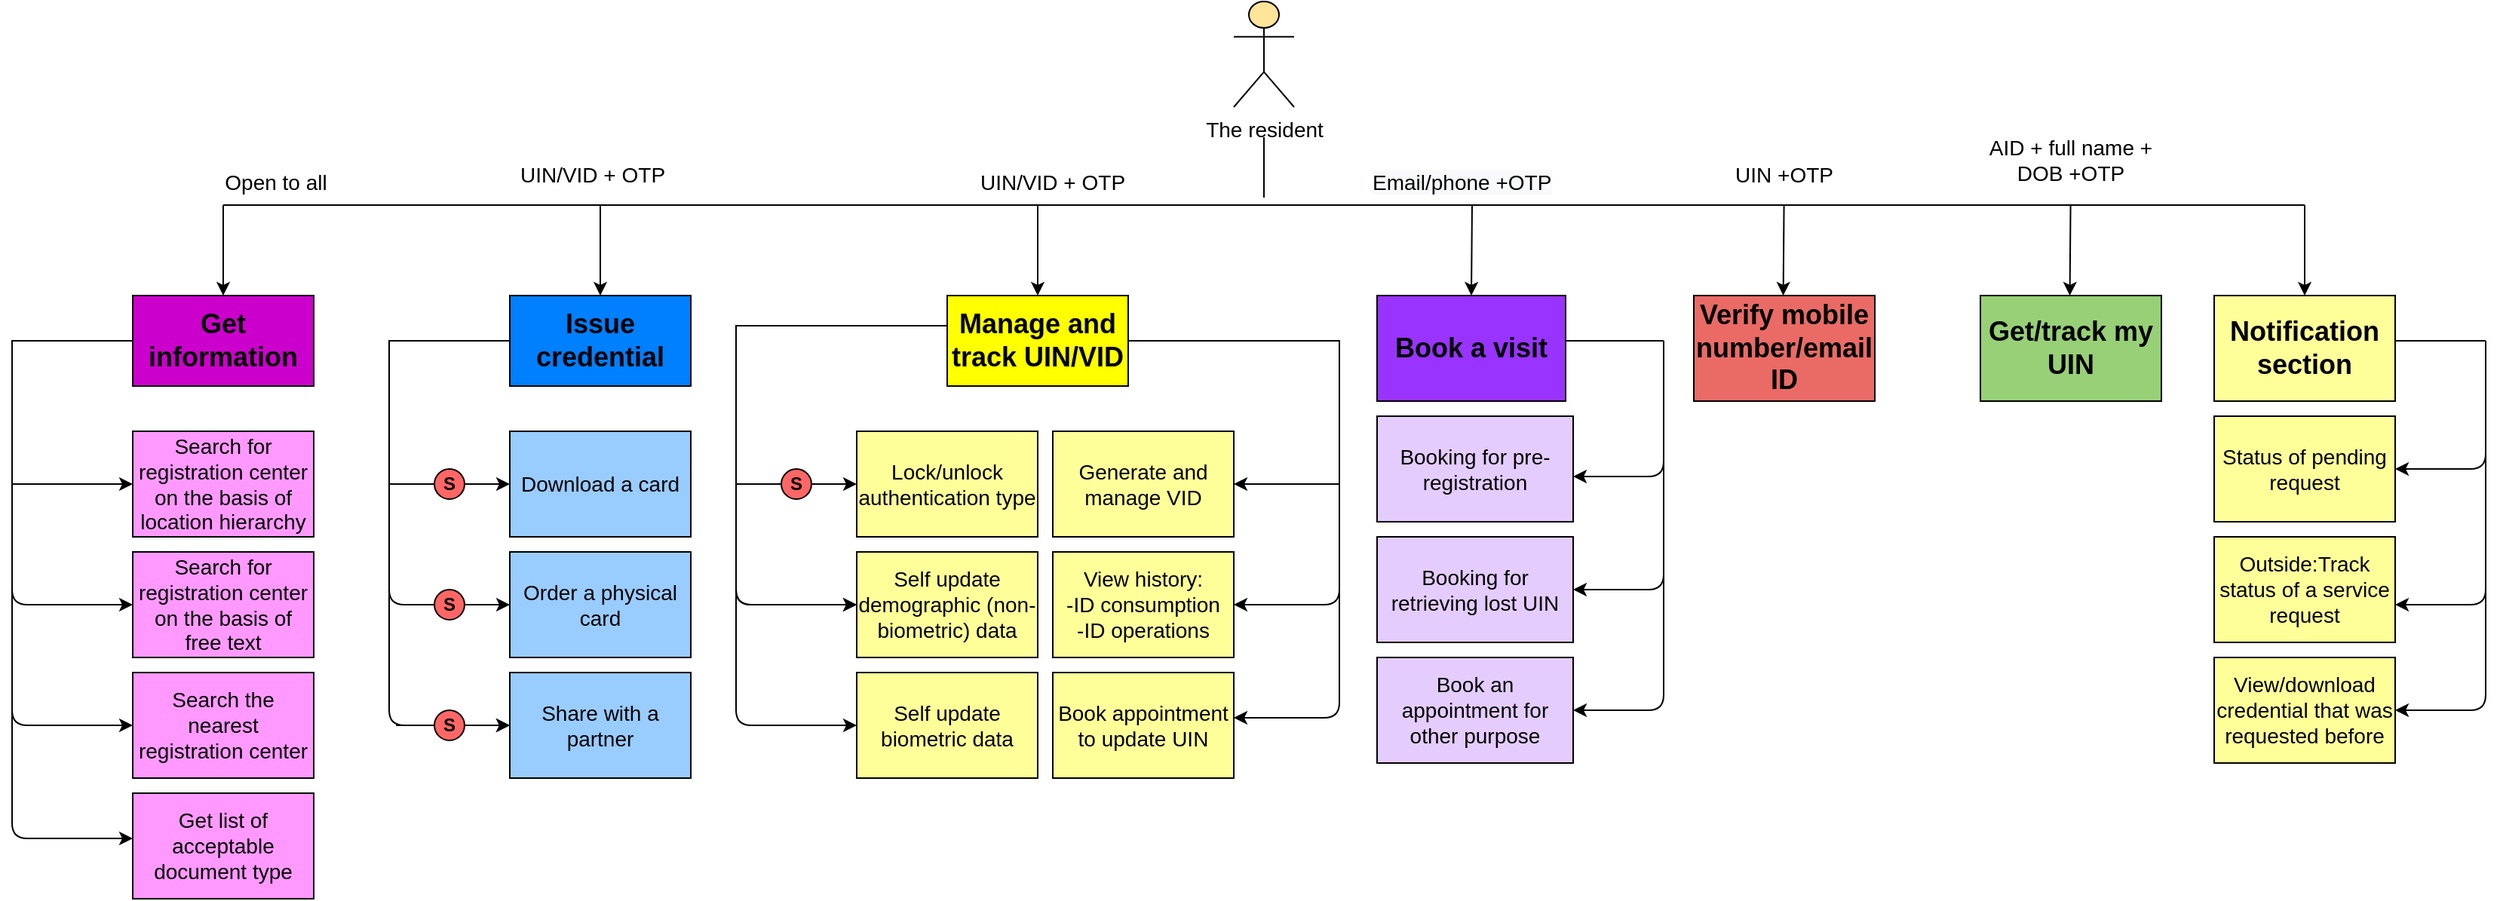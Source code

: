 <mxfile version="17.4.4" type="github">
  <diagram id="RYZyazkwS39Y2AsS4vCi" name="Page-1">
    <mxGraphModel dx="1583" dy="643" grid="1" gridSize="10" guides="1" tooltips="1" connect="1" arrows="1" fold="1" page="1" pageScale="1" pageWidth="850" pageHeight="1100" math="0" shadow="0">
      <root>
        <mxCell id="0" />
        <mxCell id="1" parent="0" />
        <mxCell id="8Bdd4Zyj8JoCNfkfIViZ-1" value="&lt;font style=&quot;font-size: 14px&quot;&gt;The resident&lt;/font&gt;" style="shape=umlActor;verticalLabelPosition=bottom;labelBackgroundColor=#ffffff;verticalAlign=top;html=1;outlineConnect=0;fillColor=#FFE599;strokeColor=#000000;" vertex="1" parent="1">
          <mxGeometry x="930" y="195" width="40" height="70" as="geometry" />
        </mxCell>
        <mxCell id="8Bdd4Zyj8JoCNfkfIViZ-2" value="" style="endArrow=none;html=1;" edge="1" parent="1">
          <mxGeometry width="50" height="50" relative="1" as="geometry">
            <mxPoint x="950" y="325" as="sourcePoint" />
            <mxPoint x="950" y="285" as="targetPoint" />
            <Array as="points">
              <mxPoint x="950" y="305" />
            </Array>
          </mxGeometry>
        </mxCell>
        <mxCell id="8Bdd4Zyj8JoCNfkfIViZ-3" value="" style="endArrow=none;html=1;" edge="1" parent="1">
          <mxGeometry width="50" height="50" relative="1" as="geometry">
            <mxPoint x="260" y="330" as="sourcePoint" />
            <mxPoint x="1640" y="330" as="targetPoint" />
          </mxGeometry>
        </mxCell>
        <mxCell id="8Bdd4Zyj8JoCNfkfIViZ-4" value="" style="endArrow=classic;html=1;entryX=0.5;entryY=0;entryDx=0;entryDy=0;" edge="1" parent="1">
          <mxGeometry width="50" height="50" relative="1" as="geometry">
            <mxPoint x="260" y="330" as="sourcePoint" />
            <mxPoint x="260" y="390" as="targetPoint" />
            <Array as="points">
              <mxPoint x="260" y="370" />
            </Array>
          </mxGeometry>
        </mxCell>
        <mxCell id="8Bdd4Zyj8JoCNfkfIViZ-5" value="" style="endArrow=classic;html=1;entryX=0.5;entryY=0;entryDx=0;entryDy=0;" edge="1" parent="1" target="8Bdd4Zyj8JoCNfkfIViZ-12">
          <mxGeometry width="50" height="50" relative="1" as="geometry">
            <mxPoint x="510" y="330" as="sourcePoint" />
            <mxPoint x="500" y="390" as="targetPoint" />
            <Array as="points" />
          </mxGeometry>
        </mxCell>
        <mxCell id="8Bdd4Zyj8JoCNfkfIViZ-6" value="" style="endArrow=classic;html=1;" edge="1" parent="1" target="8Bdd4Zyj8JoCNfkfIViZ-7">
          <mxGeometry width="50" height="50" relative="1" as="geometry">
            <mxPoint x="800" y="330" as="sourcePoint" />
            <mxPoint x="900" y="380" as="targetPoint" />
            <Array as="points" />
          </mxGeometry>
        </mxCell>
        <mxCell id="8Bdd4Zyj8JoCNfkfIViZ-7" value="&lt;span&gt;&lt;font style=&quot;font-size: 18px&quot;&gt;&lt;b&gt;Manage and track UIN/VID&lt;/b&gt;&lt;/font&gt;&lt;/span&gt;" style="rounded=0;whiteSpace=wrap;html=1;fillColor=#FFFF00;" vertex="1" parent="1">
          <mxGeometry x="740" y="390" width="120" height="60" as="geometry" />
        </mxCell>
        <mxCell id="8Bdd4Zyj8JoCNfkfIViZ-8" value="" style="edgeStyle=orthogonalEdgeStyle;rounded=0;orthogonalLoop=1;jettySize=auto;html=1;entryX=0;entryY=0.5;entryDx=0;entryDy=0;" edge="1" parent="1" source="8Bdd4Zyj8JoCNfkfIViZ-9" target="8Bdd4Zyj8JoCNfkfIViZ-10">
          <mxGeometry relative="1" as="geometry">
            <mxPoint x="120" y="530" as="targetPoint" />
            <Array as="points">
              <mxPoint x="120" y="420" />
              <mxPoint x="120" y="515" />
            </Array>
          </mxGeometry>
        </mxCell>
        <mxCell id="8Bdd4Zyj8JoCNfkfIViZ-9" value="&lt;span&gt;&lt;font style=&quot;font-size: 18px&quot;&gt;&lt;b&gt;Get information&lt;/b&gt;&lt;/font&gt;&lt;/span&gt;" style="rounded=0;whiteSpace=wrap;html=1;fillColor=#CC00CC;" vertex="1" parent="1">
          <mxGeometry x="200" y="390" width="120" height="60" as="geometry" />
        </mxCell>
        <mxCell id="8Bdd4Zyj8JoCNfkfIViZ-10" value="&lt;font style=&quot;font-size: 14px&quot;&gt;Search for registration center on the basis of location hierarchy&lt;/font&gt;" style="rounded=0;whiteSpace=wrap;html=1;fillColor=#FF99FF;" vertex="1" parent="1">
          <mxGeometry x="200" y="480" width="120" height="70" as="geometry" />
        </mxCell>
        <mxCell id="8Bdd4Zyj8JoCNfkfIViZ-11" value="&lt;span&gt;&lt;font style=&quot;font-size: 14px&quot;&gt;Search the nearest registration center&lt;/font&gt;&lt;/span&gt;" style="rounded=0;whiteSpace=wrap;html=1;fillColor=#FF99FF;" vertex="1" parent="1">
          <mxGeometry x="200" y="640" width="120" height="70" as="geometry" />
        </mxCell>
        <mxCell id="8Bdd4Zyj8JoCNfkfIViZ-12" value="&lt;span&gt;&lt;font style=&quot;font-size: 18px&quot;&gt;&lt;b&gt;Issue credential&lt;/b&gt;&lt;/font&gt;&lt;/span&gt;" style="rounded=0;whiteSpace=wrap;html=1;fillColor=#007FFF;" vertex="1" parent="1">
          <mxGeometry x="450" y="390" width="120" height="60" as="geometry" />
        </mxCell>
        <mxCell id="8Bdd4Zyj8JoCNfkfIViZ-13" value="&lt;span&gt;&lt;font style=&quot;font-size: 14px&quot;&gt;Download a card&lt;/font&gt;&lt;/span&gt;" style="rounded=0;whiteSpace=wrap;html=1;fillColor=#99CCFF;" vertex="1" parent="1">
          <mxGeometry x="450" y="480" width="120" height="70" as="geometry" />
        </mxCell>
        <mxCell id="8Bdd4Zyj8JoCNfkfIViZ-14" value="&lt;font style=&quot;font-size: 14px&quot;&gt;Search for registration center on the basis of free text&lt;/font&gt;" style="rounded=0;whiteSpace=wrap;html=1;fillColor=#FF99FF;" vertex="1" parent="1">
          <mxGeometry x="200" y="560" width="120" height="70" as="geometry" />
        </mxCell>
        <mxCell id="8Bdd4Zyj8JoCNfkfIViZ-15" value="&lt;span&gt;&lt;font style=&quot;font-size: 14px&quot;&gt;Get list of acceptable document type&lt;/font&gt;&lt;/span&gt;" style="rounded=0;whiteSpace=wrap;html=1;fillColor=#FF99FF;" vertex="1" parent="1">
          <mxGeometry x="200" y="720" width="120" height="70" as="geometry" />
        </mxCell>
        <mxCell id="8Bdd4Zyj8JoCNfkfIViZ-16" value="&lt;span&gt;&lt;font style=&quot;font-size: 14px&quot;&gt;Order a physical card&lt;/font&gt;&lt;/span&gt;" style="rounded=0;whiteSpace=wrap;html=1;fillColor=#99CCFF;" vertex="1" parent="1">
          <mxGeometry x="450" y="560" width="120" height="70" as="geometry" />
        </mxCell>
        <mxCell id="8Bdd4Zyj8JoCNfkfIViZ-17" value="" style="endArrow=classic;html=1;entryX=0;entryY=0.5;entryDx=0;entryDy=0;" edge="1" parent="1" target="8Bdd4Zyj8JoCNfkfIViZ-14">
          <mxGeometry width="50" height="50" relative="1" as="geometry">
            <mxPoint x="120.0" y="500" as="sourcePoint" />
            <mxPoint x="360" y="560" as="targetPoint" />
            <Array as="points">
              <mxPoint x="120" y="595" />
            </Array>
          </mxGeometry>
        </mxCell>
        <mxCell id="8Bdd4Zyj8JoCNfkfIViZ-18" value="" style="endArrow=classic;html=1;entryX=0;entryY=0.5;entryDx=0;entryDy=0;" edge="1" parent="1">
          <mxGeometry width="50" height="50" relative="1" as="geometry">
            <mxPoint x="120.0" y="580" as="sourcePoint" />
            <mxPoint x="200.0" y="675" as="targetPoint" />
            <Array as="points">
              <mxPoint x="120" y="675" />
            </Array>
          </mxGeometry>
        </mxCell>
        <mxCell id="8Bdd4Zyj8JoCNfkfIViZ-19" value="" style="endArrow=classic;html=1;entryX=0;entryY=0.5;entryDx=0;entryDy=0;" edge="1" parent="1">
          <mxGeometry width="50" height="50" relative="1" as="geometry">
            <mxPoint x="120.0" y="660" as="sourcePoint" />
            <mxPoint x="200.0" y="750" as="targetPoint" />
            <Array as="points">
              <mxPoint x="120" y="750" />
            </Array>
          </mxGeometry>
        </mxCell>
        <mxCell id="8Bdd4Zyj8JoCNfkfIViZ-20" value="" style="edgeStyle=orthogonalEdgeStyle;rounded=0;orthogonalLoop=1;jettySize=auto;html=1;entryX=0;entryY=0.5;entryDx=0;entryDy=0;" edge="1" parent="1">
          <mxGeometry relative="1" as="geometry">
            <mxPoint x="450" y="420" as="sourcePoint" />
            <mxPoint x="450" y="515" as="targetPoint" />
            <Array as="points">
              <mxPoint x="370" y="420" />
              <mxPoint x="370" y="515" />
            </Array>
          </mxGeometry>
        </mxCell>
        <mxCell id="8Bdd4Zyj8JoCNfkfIViZ-21" value="" style="endArrow=classic;html=1;entryX=0;entryY=0.5;entryDx=0;entryDy=0;" edge="1" parent="1">
          <mxGeometry width="50" height="50" relative="1" as="geometry">
            <mxPoint x="370" y="500" as="sourcePoint" />
            <mxPoint x="450" y="595" as="targetPoint" />
            <Array as="points">
              <mxPoint x="370" y="595" />
            </Array>
          </mxGeometry>
        </mxCell>
        <mxCell id="8Bdd4Zyj8JoCNfkfIViZ-22" value="" style="endArrow=classic;html=1;entryX=0;entryY=0.5;entryDx=0;entryDy=0;" edge="1" parent="1" source="8Bdd4Zyj8JoCNfkfIViZ-38">
          <mxGeometry width="50" height="50" relative="1" as="geometry">
            <mxPoint x="370" y="580" as="sourcePoint" />
            <mxPoint x="450" y="675" as="targetPoint" />
            <Array as="points">
              <mxPoint x="370" y="675" />
            </Array>
          </mxGeometry>
        </mxCell>
        <mxCell id="8Bdd4Zyj8JoCNfkfIViZ-23" value="&lt;span&gt;&lt;font style=&quot;font-size: 14px&quot;&gt;Share with a partner&lt;/font&gt;&lt;/span&gt;" style="rounded=0;whiteSpace=wrap;html=1;fillColor=#99CCFF;strokeColor=#000000;" vertex="1" parent="1">
          <mxGeometry x="450" y="640" width="120" height="70" as="geometry" />
        </mxCell>
        <mxCell id="8Bdd4Zyj8JoCNfkfIViZ-24" value="&lt;span style=&quot;font-size: 14px&quot;&gt;Lock/unlock authentication type&lt;/span&gt;" style="rounded=0;whiteSpace=wrap;html=1;fillColor=#FFFF99;" vertex="1" parent="1">
          <mxGeometry x="680" y="480" width="120" height="70" as="geometry" />
        </mxCell>
        <mxCell id="8Bdd4Zyj8JoCNfkfIViZ-25" value="&lt;span style=&quot;font-size: 14px&quot;&gt;Self update demographic (non-biometric) data&lt;/span&gt;" style="rounded=0;whiteSpace=wrap;html=1;fillColor=#FFFF99;strokeColor=#000000;" vertex="1" parent="1">
          <mxGeometry x="680" y="560" width="120" height="70" as="geometry" />
        </mxCell>
        <mxCell id="8Bdd4Zyj8JoCNfkfIViZ-26" value="&lt;span style=&quot;font-size: 14px&quot;&gt;Self update biometric data&lt;/span&gt;&lt;span&gt;&lt;font&gt;&lt;br&gt;&lt;/font&gt;&lt;/span&gt;" style="rounded=0;whiteSpace=wrap;html=1;fillColor=#FFFF99;" vertex="1" parent="1">
          <mxGeometry x="680" y="640" width="120" height="70" as="geometry" />
        </mxCell>
        <mxCell id="8Bdd4Zyj8JoCNfkfIViZ-27" value="" style="endArrow=classic;html=1;entryX=0;entryY=0.5;entryDx=0;entryDy=0;" edge="1" parent="1">
          <mxGeometry width="50" height="50" relative="1" as="geometry">
            <mxPoint x="600" y="500" as="sourcePoint" />
            <mxPoint x="680" y="595" as="targetPoint" />
            <Array as="points">
              <mxPoint x="600" y="595" />
            </Array>
          </mxGeometry>
        </mxCell>
        <mxCell id="8Bdd4Zyj8JoCNfkfIViZ-28" value="" style="endArrow=classic;html=1;entryX=0;entryY=0.5;entryDx=0;entryDy=0;" edge="1" parent="1">
          <mxGeometry width="50" height="50" relative="1" as="geometry">
            <mxPoint x="600" y="580" as="sourcePoint" />
            <mxPoint x="680" y="675" as="targetPoint" />
            <Array as="points">
              <mxPoint x="600" y="675" />
            </Array>
          </mxGeometry>
        </mxCell>
        <mxCell id="8Bdd4Zyj8JoCNfkfIViZ-29" value="&lt;span style=&quot;font-size: 14px&quot;&gt;Generate and manage VID&lt;/span&gt;" style="rounded=0;whiteSpace=wrap;html=1;fillColor=#FFFF99;" vertex="1" parent="1">
          <mxGeometry x="810" y="480" width="120" height="70" as="geometry" />
        </mxCell>
        <mxCell id="8Bdd4Zyj8JoCNfkfIViZ-30" value="&lt;span&gt;&lt;font style=&quot;font-size: 14px&quot;&gt;View history:&lt;br&gt;-ID consumption&lt;br&gt;-ID operations&lt;br&gt;&lt;/font&gt;&lt;/span&gt;" style="rounded=0;whiteSpace=wrap;html=1;fillColor=#FFFF99;" vertex="1" parent="1">
          <mxGeometry x="810" y="560" width="120" height="70" as="geometry" />
        </mxCell>
        <mxCell id="8Bdd4Zyj8JoCNfkfIViZ-31" value="" style="edgeStyle=orthogonalEdgeStyle;rounded=0;orthogonalLoop=1;jettySize=auto;html=1;exitX=1;exitY=0.5;exitDx=0;exitDy=0;entryX=1;entryY=0.5;entryDx=0;entryDy=0;" edge="1" parent="1" source="8Bdd4Zyj8JoCNfkfIViZ-7" target="8Bdd4Zyj8JoCNfkfIViZ-29">
          <mxGeometry relative="1" as="geometry">
            <mxPoint x="690" y="430" as="sourcePoint" />
            <mxPoint x="950" y="525" as="targetPoint" />
            <Array as="points">
              <mxPoint x="1000" y="420" />
              <mxPoint x="1000" y="515" />
            </Array>
          </mxGeometry>
        </mxCell>
        <mxCell id="8Bdd4Zyj8JoCNfkfIViZ-32" value="" style="endArrow=classic;html=1;" edge="1" parent="1">
          <mxGeometry width="50" height="50" relative="1" as="geometry">
            <mxPoint x="1000" y="580" as="sourcePoint" />
            <mxPoint x="930" y="670" as="targetPoint" />
            <Array as="points">
              <mxPoint x="1000" y="670" />
            </Array>
          </mxGeometry>
        </mxCell>
        <mxCell id="8Bdd4Zyj8JoCNfkfIViZ-33" value="&lt;b&gt;S&lt;/b&gt;" style="ellipse;whiteSpace=wrap;html=1;aspect=fixed;fillColor=#FF6666;" vertex="1" parent="1">
          <mxGeometry x="400" y="505" width="20" height="20" as="geometry" />
        </mxCell>
        <mxCell id="8Bdd4Zyj8JoCNfkfIViZ-34" value="&lt;b&gt;S&lt;/b&gt;" style="ellipse;whiteSpace=wrap;html=1;aspect=fixed;fillColor=#FF6666;" vertex="1" parent="1">
          <mxGeometry x="400" y="585" width="20" height="20" as="geometry" />
        </mxCell>
        <mxCell id="8Bdd4Zyj8JoCNfkfIViZ-35" value="" style="endArrow=classic;html=1;entryX=0;entryY=0.5;entryDx=0;entryDy=0;" edge="1" parent="1">
          <mxGeometry width="50" height="50" relative="1" as="geometry">
            <mxPoint x="370" y="580" as="sourcePoint" />
            <mxPoint x="450" y="675" as="targetPoint" />
            <Array as="points">
              <mxPoint x="370" y="675" />
            </Array>
          </mxGeometry>
        </mxCell>
        <mxCell id="8Bdd4Zyj8JoCNfkfIViZ-36" value="" style="endArrow=classic;html=1;entryX=1;entryY=0.5;entryDx=0;entryDy=0;" edge="1" parent="1" target="8Bdd4Zyj8JoCNfkfIViZ-30">
          <mxGeometry width="50" height="50" relative="1" as="geometry">
            <mxPoint x="1000" y="510" as="sourcePoint" />
            <mxPoint x="939.659" y="597.131" as="targetPoint" />
            <Array as="points">
              <mxPoint x="1000" y="595" />
            </Array>
          </mxGeometry>
        </mxCell>
        <mxCell id="8Bdd4Zyj8JoCNfkfIViZ-37" value="" style="endArrow=classic;html=1;entryX=0;entryY=0.5;entryDx=0;entryDy=0;" edge="1" parent="1">
          <mxGeometry width="50" height="50" relative="1" as="geometry">
            <mxPoint x="600" y="500" as="sourcePoint" />
            <mxPoint x="680" y="595" as="targetPoint" />
            <Array as="points">
              <mxPoint x="600" y="595" />
            </Array>
          </mxGeometry>
        </mxCell>
        <mxCell id="8Bdd4Zyj8JoCNfkfIViZ-38" value="&lt;b&gt;S&lt;/b&gt;" style="ellipse;whiteSpace=wrap;html=1;aspect=fixed;fillColor=#FF6666;" vertex="1" parent="1">
          <mxGeometry x="400" y="665" width="20" height="20" as="geometry" />
        </mxCell>
        <mxCell id="8Bdd4Zyj8JoCNfkfIViZ-39" value="&lt;span&gt;&lt;font style=&quot;font-size: 18px&quot;&gt;&lt;b&gt;Book a visit&lt;/b&gt;&lt;/font&gt;&lt;/span&gt;" style="rounded=0;whiteSpace=wrap;html=1;fillColor=#9933FF;" vertex="1" parent="1">
          <mxGeometry x="1025" y="390" width="125" height="70" as="geometry" />
        </mxCell>
        <mxCell id="8Bdd4Zyj8JoCNfkfIViZ-40" value="&lt;span style=&quot;font-size: 14px&quot;&gt;Booking for retrieving lost UIN&lt;/span&gt;" style="rounded=0;whiteSpace=wrap;html=1;fillColor=#E5CCFF;" vertex="1" parent="1">
          <mxGeometry x="1025" y="550" width="130" height="70" as="geometry" />
        </mxCell>
        <mxCell id="8Bdd4Zyj8JoCNfkfIViZ-41" value="&lt;span&gt;&lt;font style=&quot;font-size: 14px&quot;&gt;Book an appointment for other purpose&lt;/font&gt;&lt;/span&gt;" style="rounded=0;whiteSpace=wrap;html=1;fillColor=#E5CCFF;" vertex="1" parent="1">
          <mxGeometry x="1025" y="630" width="130" height="70" as="geometry" />
        </mxCell>
        <mxCell id="8Bdd4Zyj8JoCNfkfIViZ-42" value="&lt;span style=&quot;font-size: 14px&quot;&gt;Booking for pre-registration&lt;/span&gt;" style="rounded=0;whiteSpace=wrap;html=1;fillColor=#E5CCFF;" vertex="1" parent="1">
          <mxGeometry x="1025" y="470" width="130" height="70" as="geometry" />
        </mxCell>
        <mxCell id="8Bdd4Zyj8JoCNfkfIViZ-43" value="" style="endArrow=classic;html=1;" edge="1" parent="1">
          <mxGeometry width="50" height="50" relative="1" as="geometry">
            <mxPoint x="1215" y="420" as="sourcePoint" />
            <mxPoint x="1155" y="510" as="targetPoint" />
            <Array as="points">
              <mxPoint x="1215" y="510" />
            </Array>
          </mxGeometry>
        </mxCell>
        <mxCell id="8Bdd4Zyj8JoCNfkfIViZ-44" value="" style="endArrow=classic;html=1;entryX=1;entryY=0.5;entryDx=0;entryDy=0;" edge="1" parent="1" target="8Bdd4Zyj8JoCNfkfIViZ-40">
          <mxGeometry width="50" height="50" relative="1" as="geometry">
            <mxPoint x="1215.0" y="490" as="sourcePoint" />
            <mxPoint x="1145" y="580" as="targetPoint" />
            <Array as="points">
              <mxPoint x="1215" y="585" />
            </Array>
          </mxGeometry>
        </mxCell>
        <mxCell id="8Bdd4Zyj8JoCNfkfIViZ-45" value="" style="endArrow=classic;html=1;" edge="1" parent="1">
          <mxGeometry width="50" height="50" relative="1" as="geometry">
            <mxPoint x="1215.0" y="560" as="sourcePoint" />
            <mxPoint x="1155" y="665" as="targetPoint" />
            <Array as="points">
              <mxPoint x="1215" y="665" />
            </Array>
          </mxGeometry>
        </mxCell>
        <mxCell id="8Bdd4Zyj8JoCNfkfIViZ-46" value="" style="endArrow=none;html=1;" edge="1" parent="1">
          <mxGeometry width="50" height="50" relative="1" as="geometry">
            <mxPoint x="1150" y="420" as="sourcePoint" />
            <mxPoint x="1215" y="420" as="targetPoint" />
          </mxGeometry>
        </mxCell>
        <mxCell id="8Bdd4Zyj8JoCNfkfIViZ-47" value="&lt;span style=&quot;font-size: 18px&quot;&gt;&lt;b&gt;Verify mobile number/email ID&lt;/b&gt;&lt;/span&gt;" style="rounded=0;whiteSpace=wrap;html=1;fillColor=#EA6B66;" vertex="1" parent="1">
          <mxGeometry x="1235" y="390" width="120" height="70" as="geometry" />
        </mxCell>
        <mxCell id="8Bdd4Zyj8JoCNfkfIViZ-48" value="" style="endArrow=classic;html=1;entryX=0.5;entryY=0;entryDx=0;entryDy=0;" edge="1" parent="1">
          <mxGeometry width="50" height="50" relative="1" as="geometry">
            <mxPoint x="1294.79" y="330" as="sourcePoint" />
            <mxPoint x="1294.29" y="390" as="targetPoint" />
          </mxGeometry>
        </mxCell>
        <mxCell id="8Bdd4Zyj8JoCNfkfIViZ-49" value="&lt;span style=&quot;font-size: 18px&quot;&gt;&lt;b&gt;Get/track my UIN&lt;/b&gt;&lt;/span&gt;" style="rounded=0;whiteSpace=wrap;html=1;fillColor=#97D077;" vertex="1" parent="1">
          <mxGeometry x="1425" y="390" width="120" height="70" as="geometry" />
        </mxCell>
        <mxCell id="8Bdd4Zyj8JoCNfkfIViZ-50" value="" style="endArrow=classic;html=1;entryX=0.5;entryY=0;entryDx=0;entryDy=0;" edge="1" parent="1">
          <mxGeometry width="50" height="50" relative="1" as="geometry">
            <mxPoint x="1484.79" y="330" as="sourcePoint" />
            <mxPoint x="1484.29" y="390" as="targetPoint" />
          </mxGeometry>
        </mxCell>
        <mxCell id="8Bdd4Zyj8JoCNfkfIViZ-51" value="" style="edgeStyle=orthogonalEdgeStyle;rounded=0;orthogonalLoop=1;jettySize=auto;html=1;entryX=0;entryY=0.5;entryDx=0;entryDy=0;" edge="1" parent="1" target="8Bdd4Zyj8JoCNfkfIViZ-24">
          <mxGeometry relative="1" as="geometry">
            <mxPoint x="740" y="505" as="targetPoint" />
            <Array as="points">
              <mxPoint x="600" y="410" />
              <mxPoint x="600" y="515" />
            </Array>
            <mxPoint x="740" y="410" as="sourcePoint" />
          </mxGeometry>
        </mxCell>
        <mxCell id="8Bdd4Zyj8JoCNfkfIViZ-52" value="&lt;b&gt;S&lt;/b&gt;" style="ellipse;whiteSpace=wrap;html=1;aspect=fixed;fillColor=#FF6666;" vertex="1" parent="1">
          <mxGeometry x="630" y="505" width="20" height="20" as="geometry" />
        </mxCell>
        <mxCell id="8Bdd4Zyj8JoCNfkfIViZ-53" value="&lt;b&gt;&lt;font style=&quot;font-size: 18px&quot;&gt;Notification section&lt;/font&gt;&lt;/b&gt;" style="rounded=0;whiteSpace=wrap;html=1;fillColor=#FFFF99;" vertex="1" parent="1">
          <mxGeometry x="1580" y="390" width="120" height="70" as="geometry" />
        </mxCell>
        <mxCell id="8Bdd4Zyj8JoCNfkfIViZ-54" value="" style="endArrow=classic;html=1;entryX=0.5;entryY=0;entryDx=0;entryDy=0;" edge="1" parent="1" target="8Bdd4Zyj8JoCNfkfIViZ-53">
          <mxGeometry width="50" height="50" relative="1" as="geometry">
            <mxPoint x="1640" y="330" as="sourcePoint" />
            <mxPoint x="1494.29" y="400" as="targetPoint" />
          </mxGeometry>
        </mxCell>
        <mxCell id="8Bdd4Zyj8JoCNfkfIViZ-55" value="&lt;span style=&quot;font-size: 14px&quot;&gt;View/download credential that was requested before&lt;/span&gt;" style="rounded=0;whiteSpace=wrap;html=1;fillColor=#FFFF99;" vertex="1" parent="1">
          <mxGeometry x="1580" y="630" width="120" height="70" as="geometry" />
        </mxCell>
        <mxCell id="8Bdd4Zyj8JoCNfkfIViZ-56" value="&lt;span style=&quot;font-size: 14px&quot;&gt;Outside:Track status of a service request&lt;/span&gt;" style="rounded=0;whiteSpace=wrap;html=1;fillColor=#FFFF99;" vertex="1" parent="1">
          <mxGeometry x="1580" y="550" width="120" height="70" as="geometry" />
        </mxCell>
        <mxCell id="8Bdd4Zyj8JoCNfkfIViZ-57" value="&lt;span style=&quot;font-size: 14px&quot;&gt;Status of pending request&lt;/span&gt;" style="rounded=0;whiteSpace=wrap;html=1;fillColor=#FFFF99;" vertex="1" parent="1">
          <mxGeometry x="1580" y="470" width="120" height="70" as="geometry" />
        </mxCell>
        <mxCell id="8Bdd4Zyj8JoCNfkfIViZ-58" value="" style="endArrow=classic;html=1;" edge="1" parent="1">
          <mxGeometry width="50" height="50" relative="1" as="geometry">
            <mxPoint x="1760" y="420" as="sourcePoint" />
            <mxPoint x="1700" y="505" as="targetPoint" />
            <Array as="points">
              <mxPoint x="1760" y="505" />
            </Array>
          </mxGeometry>
        </mxCell>
        <mxCell id="8Bdd4Zyj8JoCNfkfIViZ-59" value="" style="endArrow=classic;html=1;" edge="1" parent="1">
          <mxGeometry width="50" height="50" relative="1" as="geometry">
            <mxPoint x="1760" y="560" as="sourcePoint" />
            <mxPoint x="1700" y="665" as="targetPoint" />
            <Array as="points">
              <mxPoint x="1760" y="665" />
            </Array>
          </mxGeometry>
        </mxCell>
        <mxCell id="8Bdd4Zyj8JoCNfkfIViZ-60" value="" style="endArrow=none;html=1;" edge="1" parent="1">
          <mxGeometry width="50" height="50" relative="1" as="geometry">
            <mxPoint x="1700" y="420" as="sourcePoint" />
            <mxPoint x="1760" y="420" as="targetPoint" />
          </mxGeometry>
        </mxCell>
        <mxCell id="8Bdd4Zyj8JoCNfkfIViZ-61" value="" style="endArrow=classic;html=1;" edge="1" parent="1">
          <mxGeometry width="50" height="50" relative="1" as="geometry">
            <mxPoint x="1760" y="490" as="sourcePoint" />
            <mxPoint x="1700" y="595" as="targetPoint" />
            <Array as="points">
              <mxPoint x="1760" y="595" />
            </Array>
          </mxGeometry>
        </mxCell>
        <mxCell id="8Bdd4Zyj8JoCNfkfIViZ-62" value="&lt;span style=&quot;font-size: 14px&quot;&gt;Book appointment to update UIN&lt;/span&gt;&lt;span&gt;&lt;font&gt;&lt;br&gt;&lt;/font&gt;&lt;/span&gt;" style="rounded=0;whiteSpace=wrap;html=1;fillColor=#FFFF99;" vertex="1" parent="1">
          <mxGeometry x="810" y="640" width="120" height="70" as="geometry" />
        </mxCell>
        <mxCell id="8Bdd4Zyj8JoCNfkfIViZ-63" value="&lt;font style=&quot;font-size: 14px&quot;&gt;AID + full name + DOB +OTP&lt;/font&gt;" style="text;html=1;strokeColor=none;fillColor=none;align=center;verticalAlign=middle;whiteSpace=wrap;rounded=0;" vertex="1" parent="1">
          <mxGeometry x="1415" y="290" width="140" height="20" as="geometry" />
        </mxCell>
        <mxCell id="8Bdd4Zyj8JoCNfkfIViZ-64" value="&lt;font style=&quot;font-size: 14px&quot;&gt;UIN/VID + OTP&lt;/font&gt;" style="text;html=1;strokeColor=none;fillColor=none;align=center;verticalAlign=middle;whiteSpace=wrap;rounded=0;" vertex="1" parent="1">
          <mxGeometry x="740" y="305" width="140" height="20" as="geometry" />
        </mxCell>
        <mxCell id="8Bdd4Zyj8JoCNfkfIViZ-65" value="&lt;font style=&quot;font-size: 14px&quot;&gt;UIN +OTP&lt;/font&gt;" style="text;html=1;strokeColor=none;fillColor=none;align=center;verticalAlign=middle;whiteSpace=wrap;rounded=0;" vertex="1" parent="1">
          <mxGeometry x="1250" y="300" width="90" height="20" as="geometry" />
        </mxCell>
        <mxCell id="8Bdd4Zyj8JoCNfkfIViZ-66" value="" style="endArrow=classic;html=1;entryX=0.5;entryY=0;entryDx=0;entryDy=0;" edge="1" parent="1" target="8Bdd4Zyj8JoCNfkfIViZ-39">
          <mxGeometry width="50" height="50" relative="1" as="geometry">
            <mxPoint x="1088" y="330" as="sourcePoint" />
            <mxPoint x="1055" y="590" as="targetPoint" />
          </mxGeometry>
        </mxCell>
        <mxCell id="8Bdd4Zyj8JoCNfkfIViZ-67" value="&lt;!--StartFragment--&gt;&lt;span style=&quot;font-family: Helvetica; font-size: 14px; font-style: normal; font-variant-ligatures: normal; font-variant-caps: normal; font-weight: 400; letter-spacing: normal; orphans: 2; text-align: center; text-indent: 0px; text-transform: none; widows: 2; word-spacing: 0px; -webkit-text-stroke-width: 0px; background-color: rgb(248, 249, 250); text-decoration-style: initial; text-decoration-color: initial; float: none; display: inline !important;&quot;&gt;Email/phone +OTP&lt;/span&gt;&lt;!--EndFragment--&gt;" style="text;whiteSpace=wrap;html=1;" vertex="1" parent="1">
          <mxGeometry x="1020" y="300" width="140" height="30" as="geometry" />
        </mxCell>
        <mxCell id="8Bdd4Zyj8JoCNfkfIViZ-68" value="&lt;font style=&quot;font-size: 14px&quot;&gt;UIN/VID + OTP&lt;/font&gt;" style="text;html=1;strokeColor=none;fillColor=none;align=center;verticalAlign=middle;whiteSpace=wrap;rounded=0;" vertex="1" parent="1">
          <mxGeometry x="450" y="300" width="110" height="20" as="geometry" />
        </mxCell>
        <mxCell id="8Bdd4Zyj8JoCNfkfIViZ-69" value="&lt;font style=&quot;font-size: 14px&quot;&gt;Open to all&lt;/font&gt;" style="text;html=1;strokeColor=none;fillColor=none;align=center;verticalAlign=middle;whiteSpace=wrap;rounded=0;" vertex="1" parent="1">
          <mxGeometry x="240" y="305" width="110" height="20" as="geometry" />
        </mxCell>
      </root>
    </mxGraphModel>
  </diagram>
</mxfile>
